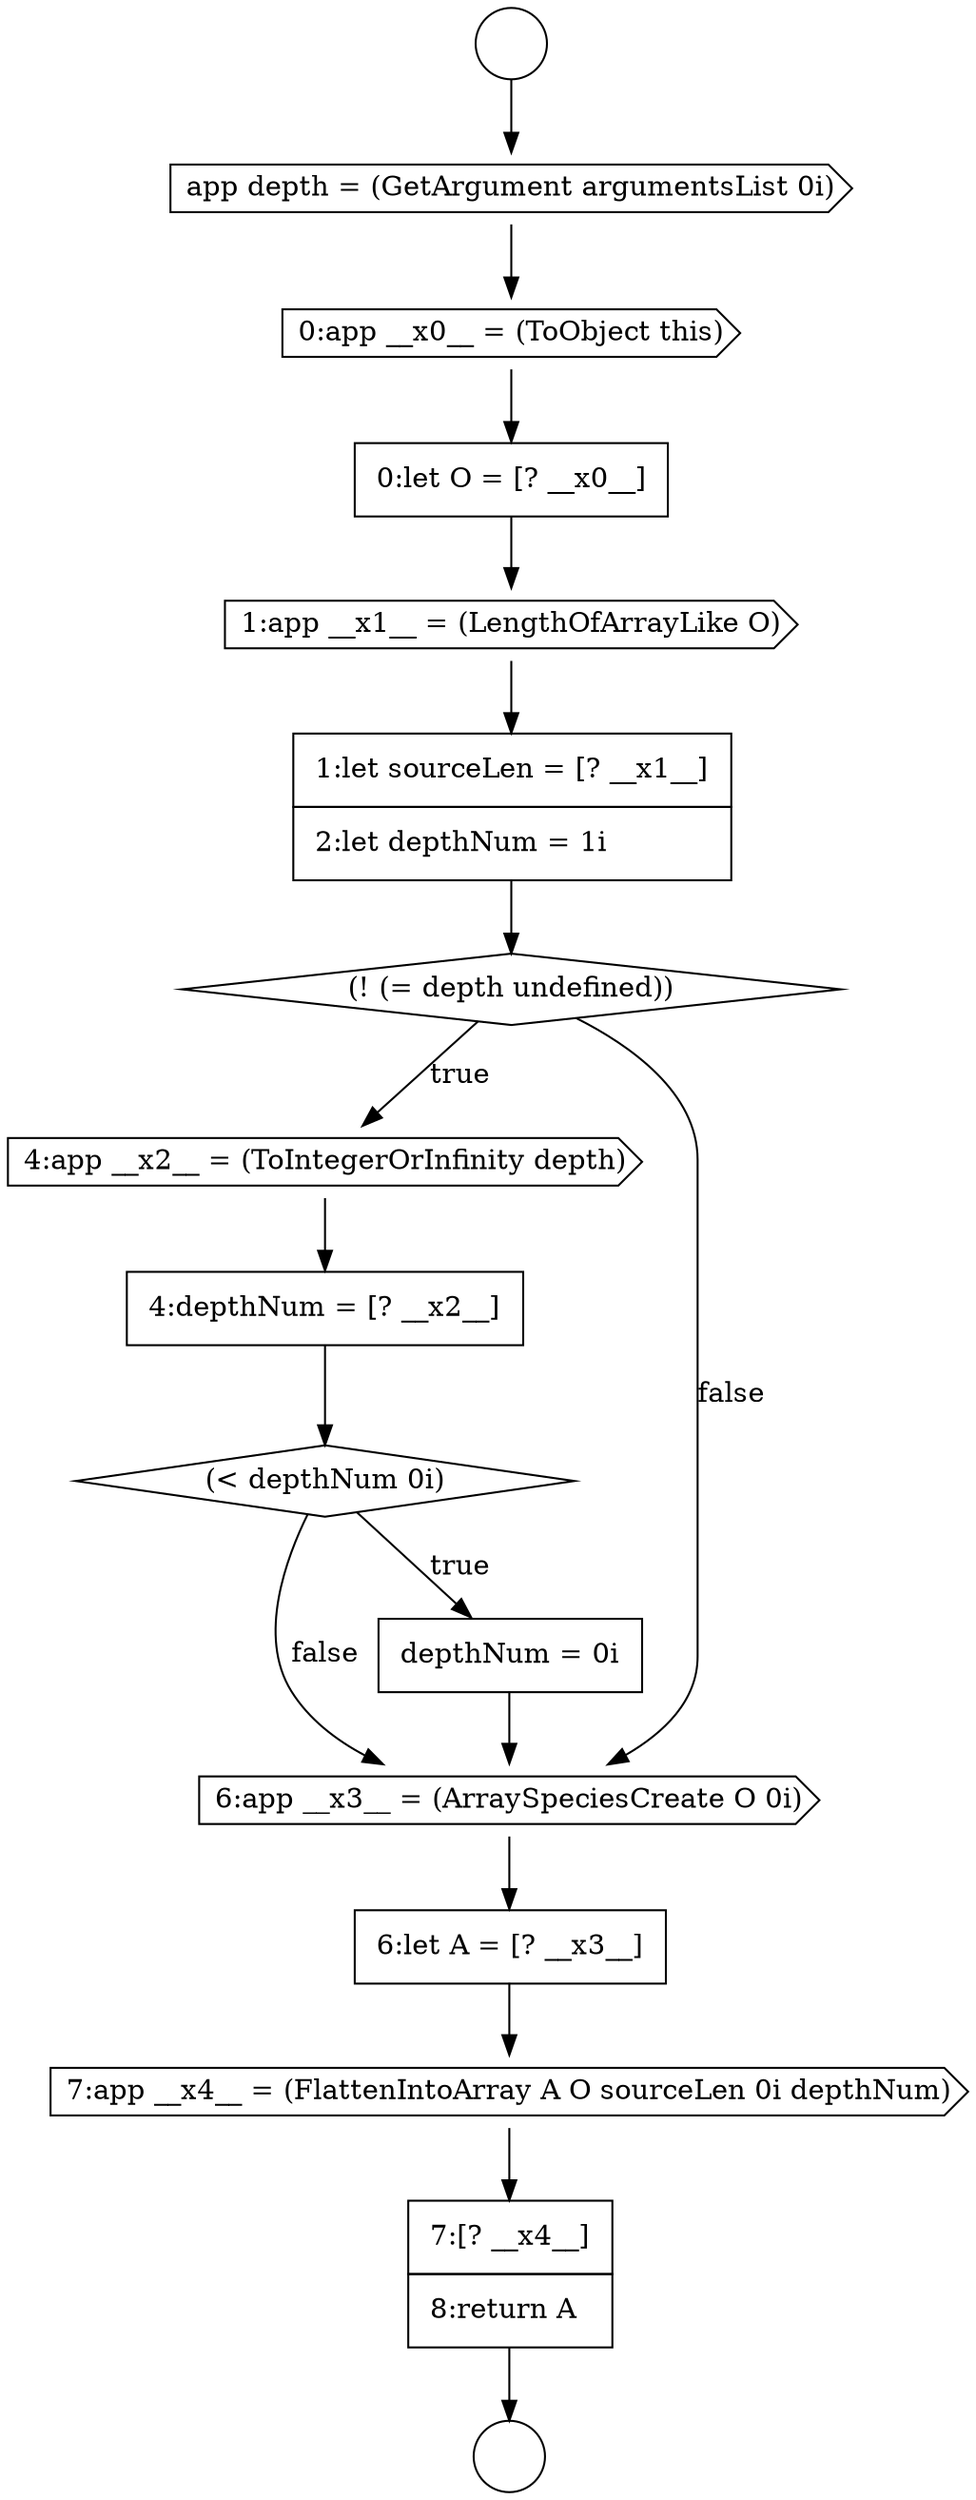 digraph {
  node16308 [shape=cds, label=<<font color="black">7:app __x4__ = (FlattenIntoArray A O sourceLen 0i depthNum)</font>> color="black" fillcolor="white" style=filled]
  node16304 [shape=diamond, label=<<font color="black">(&lt; depthNum 0i)</font>> color="black" fillcolor="white" style=filled]
  node16300 [shape=none, margin=0, label=<<font color="black">
    <table border="0" cellborder="1" cellspacing="0" cellpadding="10">
      <tr><td align="left">1:let sourceLen = [? __x1__]</td></tr>
      <tr><td align="left">2:let depthNum = 1i</td></tr>
    </table>
  </font>> color="black" fillcolor="white" style=filled]
  node16297 [shape=cds, label=<<font color="black">0:app __x0__ = (ToObject this)</font>> color="black" fillcolor="white" style=filled]
  node16307 [shape=none, margin=0, label=<<font color="black">
    <table border="0" cellborder="1" cellspacing="0" cellpadding="10">
      <tr><td align="left">6:let A = [? __x3__]</td></tr>
    </table>
  </font>> color="black" fillcolor="white" style=filled]
  node16301 [shape=diamond, label=<<font color="black">(! (= depth undefined))</font>> color="black" fillcolor="white" style=filled]
  node16296 [shape=cds, label=<<font color="black">app depth = (GetArgument argumentsList 0i)</font>> color="black" fillcolor="white" style=filled]
  node16302 [shape=cds, label=<<font color="black">4:app __x2__ = (ToIntegerOrInfinity depth)</font>> color="black" fillcolor="white" style=filled]
  node16306 [shape=cds, label=<<font color="black">6:app __x3__ = (ArraySpeciesCreate O 0i)</font>> color="black" fillcolor="white" style=filled]
  node16305 [shape=none, margin=0, label=<<font color="black">
    <table border="0" cellborder="1" cellspacing="0" cellpadding="10">
      <tr><td align="left">depthNum = 0i</td></tr>
    </table>
  </font>> color="black" fillcolor="white" style=filled]
  node16298 [shape=none, margin=0, label=<<font color="black">
    <table border="0" cellborder="1" cellspacing="0" cellpadding="10">
      <tr><td align="left">0:let O = [? __x0__]</td></tr>
    </table>
  </font>> color="black" fillcolor="white" style=filled]
  node16295 [shape=circle label=" " color="black" fillcolor="white" style=filled]
  node16303 [shape=none, margin=0, label=<<font color="black">
    <table border="0" cellborder="1" cellspacing="0" cellpadding="10">
      <tr><td align="left">4:depthNum = [? __x2__]</td></tr>
    </table>
  </font>> color="black" fillcolor="white" style=filled]
  node16294 [shape=circle label=" " color="black" fillcolor="white" style=filled]
  node16299 [shape=cds, label=<<font color="black">1:app __x1__ = (LengthOfArrayLike O)</font>> color="black" fillcolor="white" style=filled]
  node16309 [shape=none, margin=0, label=<<font color="black">
    <table border="0" cellborder="1" cellspacing="0" cellpadding="10">
      <tr><td align="left">7:[? __x4__]</td></tr>
      <tr><td align="left">8:return A</td></tr>
    </table>
  </font>> color="black" fillcolor="white" style=filled]
  node16301 -> node16302 [label=<<font color="black">true</font>> color="black"]
  node16301 -> node16306 [label=<<font color="black">false</font>> color="black"]
  node16294 -> node16296 [ color="black"]
  node16298 -> node16299 [ color="black"]
  node16309 -> node16295 [ color="black"]
  node16297 -> node16298 [ color="black"]
  node16300 -> node16301 [ color="black"]
  node16303 -> node16304 [ color="black"]
  node16305 -> node16306 [ color="black"]
  node16306 -> node16307 [ color="black"]
  node16302 -> node16303 [ color="black"]
  node16299 -> node16300 [ color="black"]
  node16304 -> node16305 [label=<<font color="black">true</font>> color="black"]
  node16304 -> node16306 [label=<<font color="black">false</font>> color="black"]
  node16308 -> node16309 [ color="black"]
  node16307 -> node16308 [ color="black"]
  node16296 -> node16297 [ color="black"]
}
